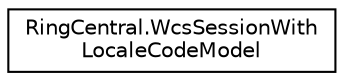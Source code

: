 digraph "Graphical Class Hierarchy"
{
 // LATEX_PDF_SIZE
  edge [fontname="Helvetica",fontsize="10",labelfontname="Helvetica",labelfontsize="10"];
  node [fontname="Helvetica",fontsize="10",shape=record];
  rankdir="LR";
  Node0 [label="RingCentral.WcsSessionWith\lLocaleCodeModel",height=0.2,width=0.4,color="black", fillcolor="white", style="filled",URL="$classRingCentral_1_1WcsSessionWithLocaleCodeModel.html",tooltip=" "];
}
